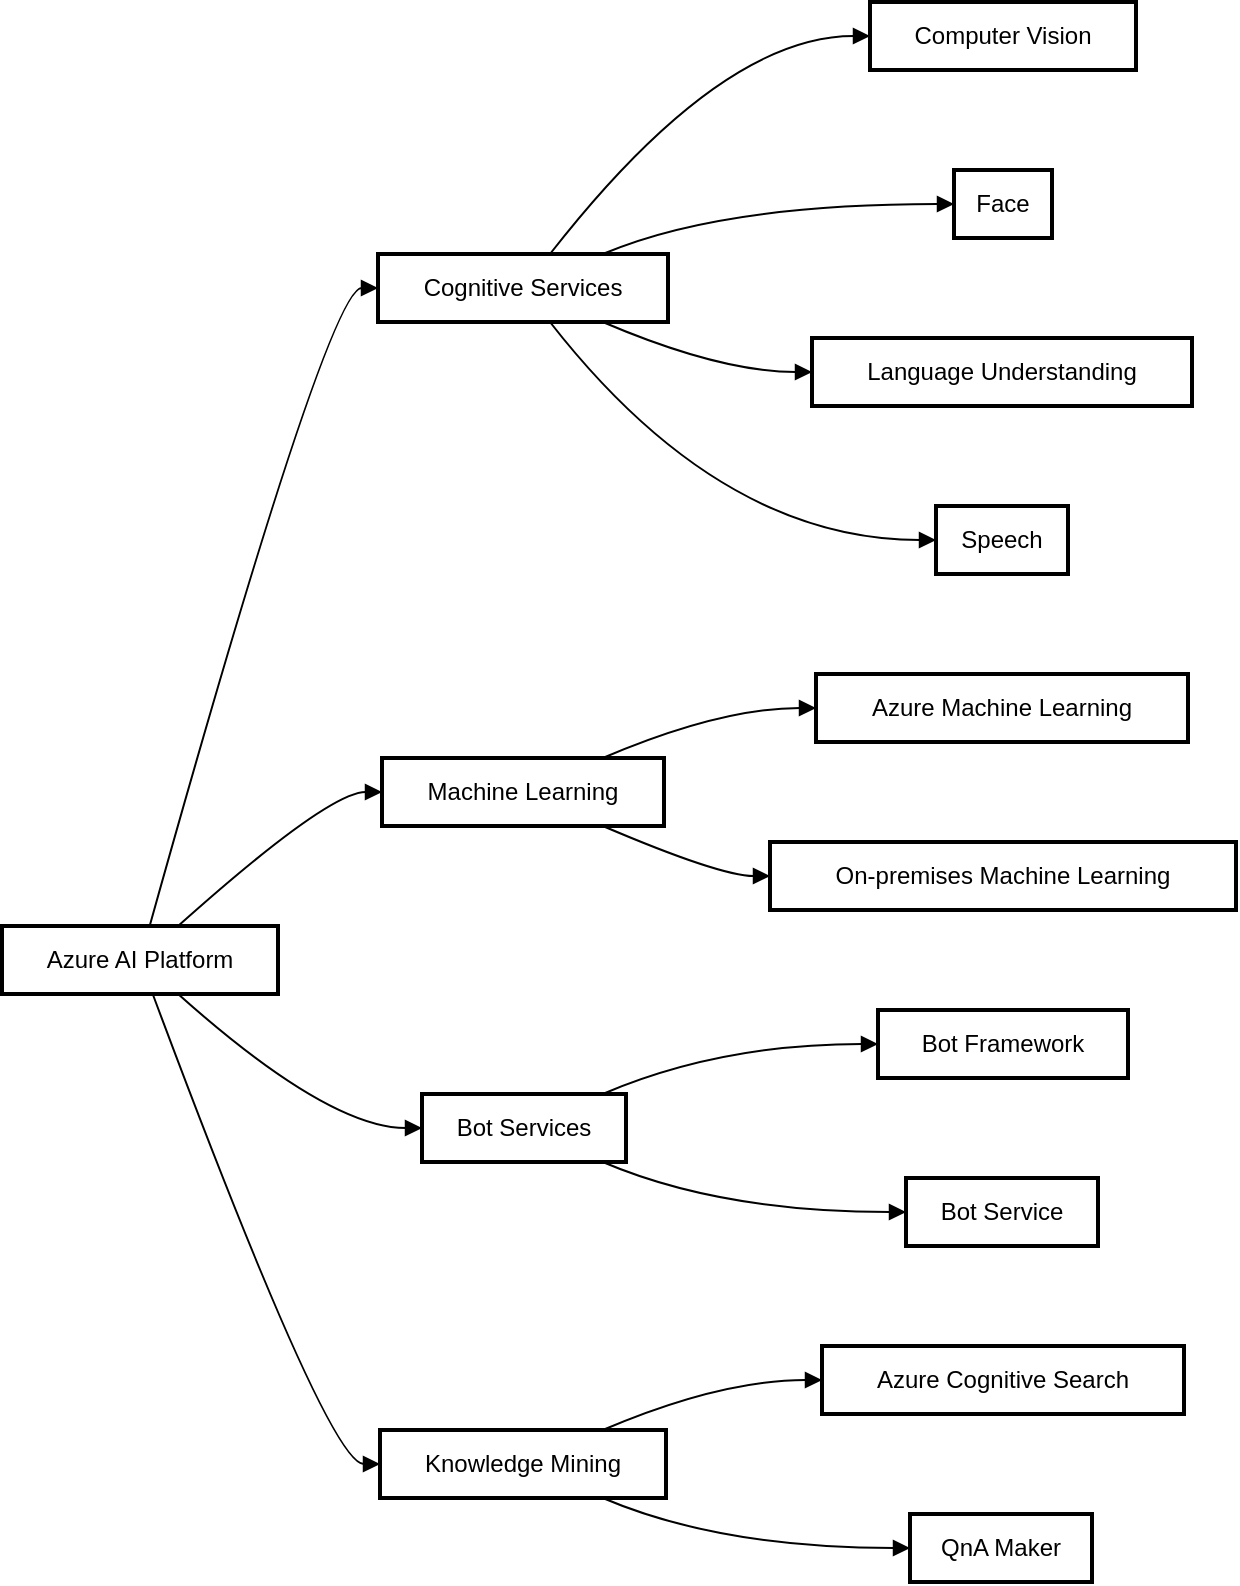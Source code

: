 <mxfile version="23.1.4" type="github">
  <diagram name="Página-1" id="4LGEyRPNAvTtnEifTHat">
    <mxGraphModel dx="1356" dy="1727" grid="1" gridSize="10" guides="1" tooltips="1" connect="1" arrows="1" fold="1" page="1" pageScale="1" pageWidth="827" pageHeight="1169" math="0" shadow="0">
      <root>
        <mxCell id="0" />
        <mxCell id="1" parent="0" />
        <mxCell id="2" value="Azure AI Platform" style="whiteSpace=wrap;strokeWidth=2;" parent="1" vertex="1">
          <mxGeometry y="462" width="138" height="34" as="geometry" />
        </mxCell>
        <mxCell id="3" value="Cognitive Services" style="whiteSpace=wrap;strokeWidth=2;" parent="1" vertex="1">
          <mxGeometry x="188" y="126" width="145" height="34" as="geometry" />
        </mxCell>
        <mxCell id="4" value="Machine Learning" style="whiteSpace=wrap;strokeWidth=2;" parent="1" vertex="1">
          <mxGeometry x="190" y="378" width="141" height="34" as="geometry" />
        </mxCell>
        <mxCell id="5" value="Bot Services" style="whiteSpace=wrap;strokeWidth=2;" parent="1" vertex="1">
          <mxGeometry x="210" y="546" width="102" height="34" as="geometry" />
        </mxCell>
        <mxCell id="6" value="Knowledge Mining" style="whiteSpace=wrap;strokeWidth=2;" parent="1" vertex="1">
          <mxGeometry x="189" y="714" width="143" height="34" as="geometry" />
        </mxCell>
        <mxCell id="7" value="Computer Vision" style="whiteSpace=wrap;strokeWidth=2;" parent="1" vertex="1">
          <mxGeometry x="434" width="133" height="34" as="geometry" />
        </mxCell>
        <mxCell id="8" value="Face" style="whiteSpace=wrap;strokeWidth=2;" parent="1" vertex="1">
          <mxGeometry x="476" y="84" width="49" height="34" as="geometry" />
        </mxCell>
        <mxCell id="9" value="Language Understanding" style="whiteSpace=wrap;strokeWidth=2;" parent="1" vertex="1">
          <mxGeometry x="405" y="168" width="190" height="34" as="geometry" />
        </mxCell>
        <mxCell id="10" value="Speech" style="whiteSpace=wrap;strokeWidth=2;" parent="1" vertex="1">
          <mxGeometry x="467" y="252" width="66" height="34" as="geometry" />
        </mxCell>
        <mxCell id="11" value="Azure Machine Learning" style="whiteSpace=wrap;strokeWidth=2;" parent="1" vertex="1">
          <mxGeometry x="407" y="336" width="186" height="34" as="geometry" />
        </mxCell>
        <mxCell id="12" value="On-premises Machine Learning" style="whiteSpace=wrap;strokeWidth=2;" parent="1" vertex="1">
          <mxGeometry x="384" y="420" width="233" height="34" as="geometry" />
        </mxCell>
        <mxCell id="13" value="Bot Framework" style="whiteSpace=wrap;strokeWidth=2;" parent="1" vertex="1">
          <mxGeometry x="438" y="504" width="125" height="34" as="geometry" />
        </mxCell>
        <mxCell id="14" value="Bot Service" style="whiteSpace=wrap;strokeWidth=2;" parent="1" vertex="1">
          <mxGeometry x="452" y="588" width="96" height="34" as="geometry" />
        </mxCell>
        <mxCell id="15" value="Azure Cognitive Search" style="whiteSpace=wrap;strokeWidth=2;" parent="1" vertex="1">
          <mxGeometry x="410" y="672" width="181" height="34" as="geometry" />
        </mxCell>
        <mxCell id="16" value="QnA Maker" style="whiteSpace=wrap;strokeWidth=2;" parent="1" vertex="1">
          <mxGeometry x="454" y="756" width="91" height="34" as="geometry" />
        </mxCell>
        <mxCell id="17" value="" style="curved=1;startArrow=none;endArrow=block;exitX=0.535;exitY=0;entryX=0.0;entryY=0.5;" parent="1" source="2" target="3" edge="1">
          <mxGeometry relative="1" as="geometry">
            <Array as="points">
              <mxPoint x="163" y="143" />
            </Array>
          </mxGeometry>
        </mxCell>
        <mxCell id="18" value="" style="curved=1;startArrow=none;endArrow=block;exitX=0.638;exitY=0;entryX=0.003;entryY=0.5;" parent="1" source="2" target="4" edge="1">
          <mxGeometry relative="1" as="geometry">
            <Array as="points">
              <mxPoint x="163" y="395" />
            </Array>
          </mxGeometry>
        </mxCell>
        <mxCell id="19" value="" style="curved=1;startArrow=none;endArrow=block;exitX=0.638;exitY=1;entryX=-0.004;entryY=0.5;" parent="1" source="2" target="5" edge="1">
          <mxGeometry relative="1" as="geometry">
            <Array as="points">
              <mxPoint x="163" y="563" />
            </Array>
          </mxGeometry>
        </mxCell>
        <mxCell id="20" value="" style="curved=1;startArrow=none;endArrow=block;exitX=0.546;exitY=1;entryX=0.002;entryY=0.5;" parent="1" source="2" target="6" edge="1">
          <mxGeometry relative="1" as="geometry">
            <Array as="points">
              <mxPoint x="163" y="731" />
            </Array>
          </mxGeometry>
        </mxCell>
        <mxCell id="21" value="" style="curved=1;startArrow=none;endArrow=block;exitX=0.593;exitY=0;entryX=-0.0;entryY=0.5;" parent="1" source="3" target="7" edge="1">
          <mxGeometry relative="1" as="geometry">
            <Array as="points">
              <mxPoint x="359" y="17" />
            </Array>
          </mxGeometry>
        </mxCell>
        <mxCell id="22" value="" style="curved=1;startArrow=none;endArrow=block;exitX=0.775;exitY=0;entryX=-0.003;entryY=0.5;" parent="1" source="3" target="8" edge="1">
          <mxGeometry relative="1" as="geometry">
            <Array as="points">
              <mxPoint x="359" y="101" />
            </Array>
          </mxGeometry>
        </mxCell>
        <mxCell id="23" value="" style="curved=1;startArrow=none;endArrow=block;exitX=0.775;exitY=1;entryX=0.001;entryY=0.5;" parent="1" source="3" target="9" edge="1">
          <mxGeometry relative="1" as="geometry">
            <Array as="points">
              <mxPoint x="359" y="185" />
            </Array>
          </mxGeometry>
        </mxCell>
        <mxCell id="24" value="" style="curved=1;startArrow=none;endArrow=block;exitX=0.593;exitY=1;entryX=0.004;entryY=0.5;" parent="1" source="3" target="10" edge="1">
          <mxGeometry relative="1" as="geometry">
            <Array as="points">
              <mxPoint x="359" y="269" />
            </Array>
          </mxGeometry>
        </mxCell>
        <mxCell id="25" value="" style="curved=1;startArrow=none;endArrow=block;exitX=0.783;exitY=0;entryX=0.0;entryY=0.5;" parent="1" source="4" target="11" edge="1">
          <mxGeometry relative="1" as="geometry">
            <Array as="points">
              <mxPoint x="359" y="353" />
            </Array>
          </mxGeometry>
        </mxCell>
        <mxCell id="26" value="" style="curved=1;startArrow=none;endArrow=block;exitX=0.783;exitY=1;entryX=-0.002;entryY=0.5;" parent="1" source="4" target="12" edge="1">
          <mxGeometry relative="1" as="geometry">
            <Array as="points">
              <mxPoint x="359" y="437" />
            </Array>
          </mxGeometry>
        </mxCell>
        <mxCell id="27" value="" style="curved=1;startArrow=none;endArrow=block;exitX=0.886;exitY=0;entryX=-0.0;entryY=0.5;" parent="1" source="5" target="13" edge="1">
          <mxGeometry relative="1" as="geometry">
            <Array as="points">
              <mxPoint x="359" y="521" />
            </Array>
          </mxGeometry>
        </mxCell>
        <mxCell id="28" value="" style="curved=1;startArrow=none;endArrow=block;exitX=0.886;exitY=1;entryX=0.004;entryY=0.5;" parent="1" source="5" target="14" edge="1">
          <mxGeometry relative="1" as="geometry">
            <Array as="points">
              <mxPoint x="359" y="605" />
            </Array>
          </mxGeometry>
        </mxCell>
        <mxCell id="29" value="" style="curved=1;startArrow=none;endArrow=block;exitX=0.779;exitY=0;entryX=-0.002;entryY=0.5;" parent="1" source="6" target="15" edge="1">
          <mxGeometry relative="1" as="geometry">
            <Array as="points">
              <mxPoint x="359" y="689" />
            </Array>
          </mxGeometry>
        </mxCell>
        <mxCell id="30" value="" style="curved=1;startArrow=none;endArrow=block;exitX=0.779;exitY=1;entryX=0.005;entryY=0.5;" parent="1" source="6" target="16" edge="1">
          <mxGeometry relative="1" as="geometry">
            <Array as="points">
              <mxPoint x="359" y="773" />
            </Array>
          </mxGeometry>
        </mxCell>
      </root>
    </mxGraphModel>
  </diagram>
</mxfile>

